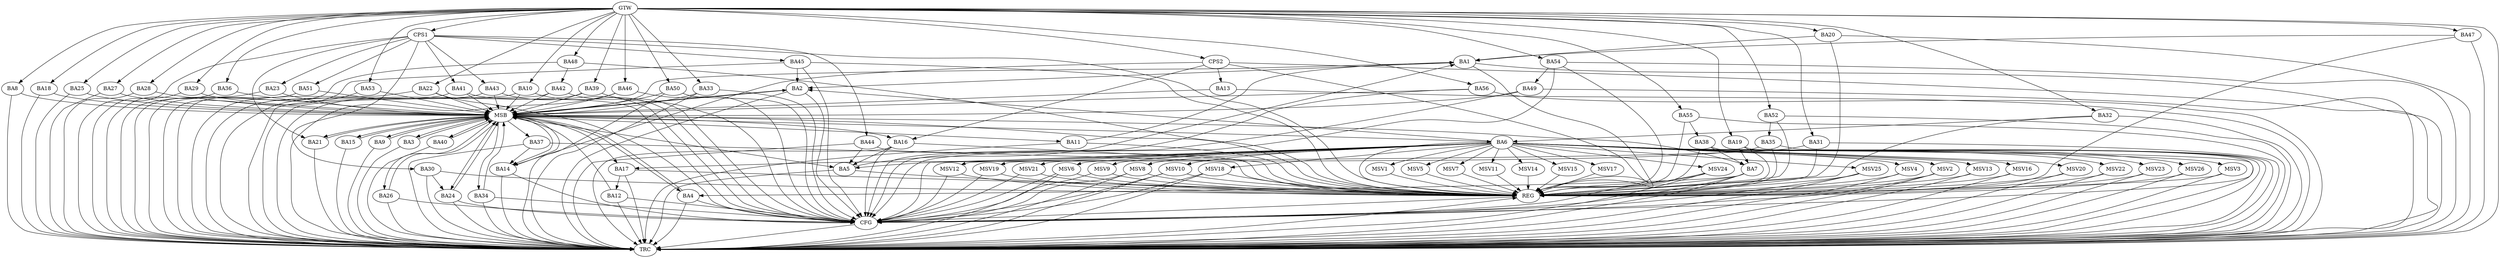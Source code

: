 strict digraph G {
  BA1 [ label="BA1" ];
  BA2 [ label="BA2" ];
  BA3 [ label="BA3" ];
  BA4 [ label="BA4" ];
  BA5 [ label="BA5" ];
  BA6 [ label="BA6" ];
  BA7 [ label="BA7" ];
  BA8 [ label="BA8" ];
  BA9 [ label="BA9" ];
  BA10 [ label="BA10" ];
  BA11 [ label="BA11" ];
  BA12 [ label="BA12" ];
  BA13 [ label="BA13" ];
  BA14 [ label="BA14" ];
  BA15 [ label="BA15" ];
  BA16 [ label="BA16" ];
  BA17 [ label="BA17" ];
  BA18 [ label="BA18" ];
  BA19 [ label="BA19" ];
  BA20 [ label="BA20" ];
  BA21 [ label="BA21" ];
  BA22 [ label="BA22" ];
  BA23 [ label="BA23" ];
  BA24 [ label="BA24" ];
  BA25 [ label="BA25" ];
  BA26 [ label="BA26" ];
  BA27 [ label="BA27" ];
  BA28 [ label="BA28" ];
  BA29 [ label="BA29" ];
  BA30 [ label="BA30" ];
  BA31 [ label="BA31" ];
  BA32 [ label="BA32" ];
  BA33 [ label="BA33" ];
  BA34 [ label="BA34" ];
  BA35 [ label="BA35" ];
  BA36 [ label="BA36" ];
  BA37 [ label="BA37" ];
  BA38 [ label="BA38" ];
  BA39 [ label="BA39" ];
  BA40 [ label="BA40" ];
  BA41 [ label="BA41" ];
  BA42 [ label="BA42" ];
  BA43 [ label="BA43" ];
  BA44 [ label="BA44" ];
  BA45 [ label="BA45" ];
  BA46 [ label="BA46" ];
  BA47 [ label="BA47" ];
  BA48 [ label="BA48" ];
  BA49 [ label="BA49" ];
  BA50 [ label="BA50" ];
  BA51 [ label="BA51" ];
  BA52 [ label="BA52" ];
  BA53 [ label="BA53" ];
  BA54 [ label="BA54" ];
  BA55 [ label="BA55" ];
  BA56 [ label="BA56" ];
  CPS1 [ label="CPS1" ];
  CPS2 [ label="CPS2" ];
  GTW [ label="GTW" ];
  REG [ label="REG" ];
  MSB [ label="MSB" ];
  CFG [ label="CFG" ];
  TRC [ label="TRC" ];
  MSV1 [ label="MSV1" ];
  MSV2 [ label="MSV2" ];
  MSV3 [ label="MSV3" ];
  MSV4 [ label="MSV4" ];
  MSV5 [ label="MSV5" ];
  MSV6 [ label="MSV6" ];
  MSV7 [ label="MSV7" ];
  MSV8 [ label="MSV8" ];
  MSV9 [ label="MSV9" ];
  MSV10 [ label="MSV10" ];
  MSV11 [ label="MSV11" ];
  MSV12 [ label="MSV12" ];
  MSV13 [ label="MSV13" ];
  MSV14 [ label="MSV14" ];
  MSV15 [ label="MSV15" ];
  MSV16 [ label="MSV16" ];
  MSV17 [ label="MSV17" ];
  MSV18 [ label="MSV18" ];
  MSV19 [ label="MSV19" ];
  MSV20 [ label="MSV20" ];
  MSV21 [ label="MSV21" ];
  MSV22 [ label="MSV22" ];
  MSV23 [ label="MSV23" ];
  MSV24 [ label="MSV24" ];
  MSV25 [ label="MSV25" ];
  MSV26 [ label="MSV26" ];
  BA1 -> BA2;
  BA5 -> BA1;
  BA6 -> BA2;
  BA7 -> BA4;
  BA11 -> BA1;
  BA16 -> BA5;
  BA17 -> BA12;
  BA19 -> BA7;
  BA20 -> BA1;
  BA30 -> BA24;
  BA31 -> BA17;
  BA32 -> BA6;
  BA35 -> BA5;
  BA37 -> BA14;
  BA38 -> BA7;
  BA44 -> BA5;
  BA45 -> BA2;
  BA47 -> BA1;
  BA48 -> BA42;
  BA52 -> BA35;
  BA54 -> BA49;
  BA55 -> BA38;
  CPS1 -> BA21;
  CPS1 -> BA23;
  CPS1 -> BA41;
  CPS1 -> BA30;
  CPS1 -> BA44;
  CPS1 -> BA45;
  CPS1 -> BA51;
  CPS1 -> BA43;
  CPS2 -> BA16;
  CPS2 -> BA14;
  CPS2 -> BA13;
  GTW -> BA8;
  GTW -> BA10;
  GTW -> BA18;
  GTW -> BA19;
  GTW -> BA20;
  GTW -> BA22;
  GTW -> BA25;
  GTW -> BA27;
  GTW -> BA28;
  GTW -> BA29;
  GTW -> BA31;
  GTW -> BA32;
  GTW -> BA33;
  GTW -> BA36;
  GTW -> BA39;
  GTW -> BA46;
  GTW -> BA47;
  GTW -> BA48;
  GTW -> BA50;
  GTW -> BA52;
  GTW -> BA53;
  GTW -> BA54;
  GTW -> BA55;
  GTW -> BA56;
  GTW -> CPS1;
  GTW -> CPS2;
  BA1 -> REG;
  BA5 -> REG;
  BA6 -> REG;
  BA7 -> REG;
  BA11 -> REG;
  BA16 -> REG;
  BA17 -> REG;
  BA19 -> REG;
  BA20 -> REG;
  BA30 -> REG;
  BA31 -> REG;
  BA32 -> REG;
  BA35 -> REG;
  BA37 -> REG;
  BA38 -> REG;
  BA44 -> REG;
  BA45 -> REG;
  BA47 -> REG;
  BA48 -> REG;
  BA52 -> REG;
  BA54 -> REG;
  BA55 -> REG;
  CPS1 -> REG;
  CPS2 -> REG;
  BA2 -> MSB;
  MSB -> BA1;
  MSB -> REG;
  BA3 -> MSB;
  MSB -> BA2;
  BA4 -> MSB;
  BA8 -> MSB;
  MSB -> BA4;
  BA9 -> MSB;
  BA10 -> MSB;
  MSB -> BA7;
  BA12 -> MSB;
  BA13 -> MSB;
  BA14 -> MSB;
  BA15 -> MSB;
  MSB -> BA14;
  BA18 -> MSB;
  MSB -> BA16;
  BA21 -> MSB;
  MSB -> BA15;
  BA22 -> MSB;
  BA23 -> MSB;
  MSB -> BA9;
  BA24 -> MSB;
  BA25 -> MSB;
  BA26 -> MSB;
  BA27 -> MSB;
  MSB -> BA11;
  BA28 -> MSB;
  MSB -> BA21;
  BA29 -> MSB;
  BA33 -> MSB;
  MSB -> BA5;
  BA34 -> MSB;
  MSB -> BA17;
  BA36 -> MSB;
  BA39 -> MSB;
  BA40 -> MSB;
  MSB -> BA6;
  BA41 -> MSB;
  MSB -> BA3;
  BA42 -> MSB;
  MSB -> BA40;
  BA43 -> MSB;
  MSB -> BA37;
  BA46 -> MSB;
  BA49 -> MSB;
  BA50 -> MSB;
  MSB -> BA34;
  BA51 -> MSB;
  BA53 -> MSB;
  MSB -> BA26;
  BA56 -> MSB;
  MSB -> BA24;
  BA6 -> CFG;
  BA38 -> CFG;
  BA54 -> CFG;
  BA24 -> CFG;
  BA50 -> CFG;
  BA39 -> CFG;
  BA33 -> CFG;
  BA34 -> CFG;
  BA4 -> CFG;
  BA45 -> CFG;
  BA22 -> CFG;
  BA46 -> CFG;
  BA41 -> CFG;
  BA14 -> CFG;
  BA26 -> CFG;
  BA56 -> CFG;
  BA7 -> CFG;
  BA2 -> CFG;
  BA42 -> CFG;
  BA16 -> CFG;
  BA10 -> CFG;
  BA43 -> CFG;
  BA12 -> CFG;
  BA49 -> CFG;
  REG -> CFG;
  BA1 -> TRC;
  BA2 -> TRC;
  BA3 -> TRC;
  BA4 -> TRC;
  BA5 -> TRC;
  BA6 -> TRC;
  BA7 -> TRC;
  BA8 -> TRC;
  BA9 -> TRC;
  BA10 -> TRC;
  BA11 -> TRC;
  BA12 -> TRC;
  BA13 -> TRC;
  BA14 -> TRC;
  BA15 -> TRC;
  BA16 -> TRC;
  BA17 -> TRC;
  BA18 -> TRC;
  BA19 -> TRC;
  BA20 -> TRC;
  BA21 -> TRC;
  BA22 -> TRC;
  BA23 -> TRC;
  BA24 -> TRC;
  BA25 -> TRC;
  BA26 -> TRC;
  BA27 -> TRC;
  BA28 -> TRC;
  BA29 -> TRC;
  BA30 -> TRC;
  BA31 -> TRC;
  BA32 -> TRC;
  BA33 -> TRC;
  BA34 -> TRC;
  BA35 -> TRC;
  BA36 -> TRC;
  BA37 -> TRC;
  BA38 -> TRC;
  BA39 -> TRC;
  BA40 -> TRC;
  BA41 -> TRC;
  BA42 -> TRC;
  BA43 -> TRC;
  BA44 -> TRC;
  BA45 -> TRC;
  BA46 -> TRC;
  BA47 -> TRC;
  BA48 -> TRC;
  BA49 -> TRC;
  BA50 -> TRC;
  BA51 -> TRC;
  BA52 -> TRC;
  BA53 -> TRC;
  BA54 -> TRC;
  BA55 -> TRC;
  BA56 -> TRC;
  CPS1 -> TRC;
  CPS2 -> TRC;
  GTW -> TRC;
  CFG -> TRC;
  TRC -> REG;
  BA6 -> MSV1;
  BA6 -> MSV2;
  BA6 -> MSV3;
  BA6 -> MSV4;
  BA6 -> MSV5;
  BA6 -> MSV6;
  MSV1 -> REG;
  MSV2 -> REG;
  MSV2 -> TRC;
  MSV2 -> CFG;
  MSV3 -> REG;
  MSV3 -> TRC;
  MSV4 -> REG;
  MSV4 -> TRC;
  MSV5 -> REG;
  MSV6 -> REG;
  MSV6 -> TRC;
  MSV6 -> CFG;
  BA6 -> MSV7;
  BA6 -> MSV8;
  BA6 -> MSV9;
  MSV7 -> REG;
  MSV8 -> REG;
  MSV8 -> TRC;
  MSV8 -> CFG;
  MSV9 -> REG;
  MSV9 -> CFG;
  BA6 -> MSV10;
  MSV10 -> REG;
  MSV10 -> TRC;
  MSV10 -> CFG;
  BA6 -> MSV11;
  BA6 -> MSV12;
  MSV11 -> REG;
  MSV12 -> REG;
  MSV12 -> CFG;
  BA6 -> MSV13;
  MSV13 -> REG;
  MSV13 -> TRC;
  BA6 -> MSV14;
  BA6 -> MSV15;
  MSV14 -> REG;
  MSV15 -> REG;
  BA6 -> MSV16;
  MSV16 -> REG;
  MSV16 -> TRC;
  BA6 -> MSV17;
  BA6 -> MSV18;
  BA6 -> MSV19;
  BA6 -> MSV20;
  MSV17 -> REG;
  MSV18 -> REG;
  MSV18 -> TRC;
  MSV18 -> CFG;
  MSV19 -> REG;
  MSV19 -> CFG;
  MSV20 -> REG;
  MSV20 -> TRC;
  BA6 -> MSV21;
  BA6 -> MSV22;
  MSV21 -> REG;
  MSV21 -> CFG;
  MSV22 -> REG;
  MSV22 -> TRC;
  BA6 -> MSV23;
  BA6 -> MSV24;
  MSV23 -> REG;
  MSV23 -> TRC;
  MSV24 -> REG;
  MSV24 -> TRC;
  MSV24 -> CFG;
  BA6 -> MSV25;
  BA6 -> MSV26;
  MSV25 -> REG;
  MSV25 -> TRC;
  MSV25 -> CFG;
  MSV26 -> REG;
  MSV26 -> TRC;
}
